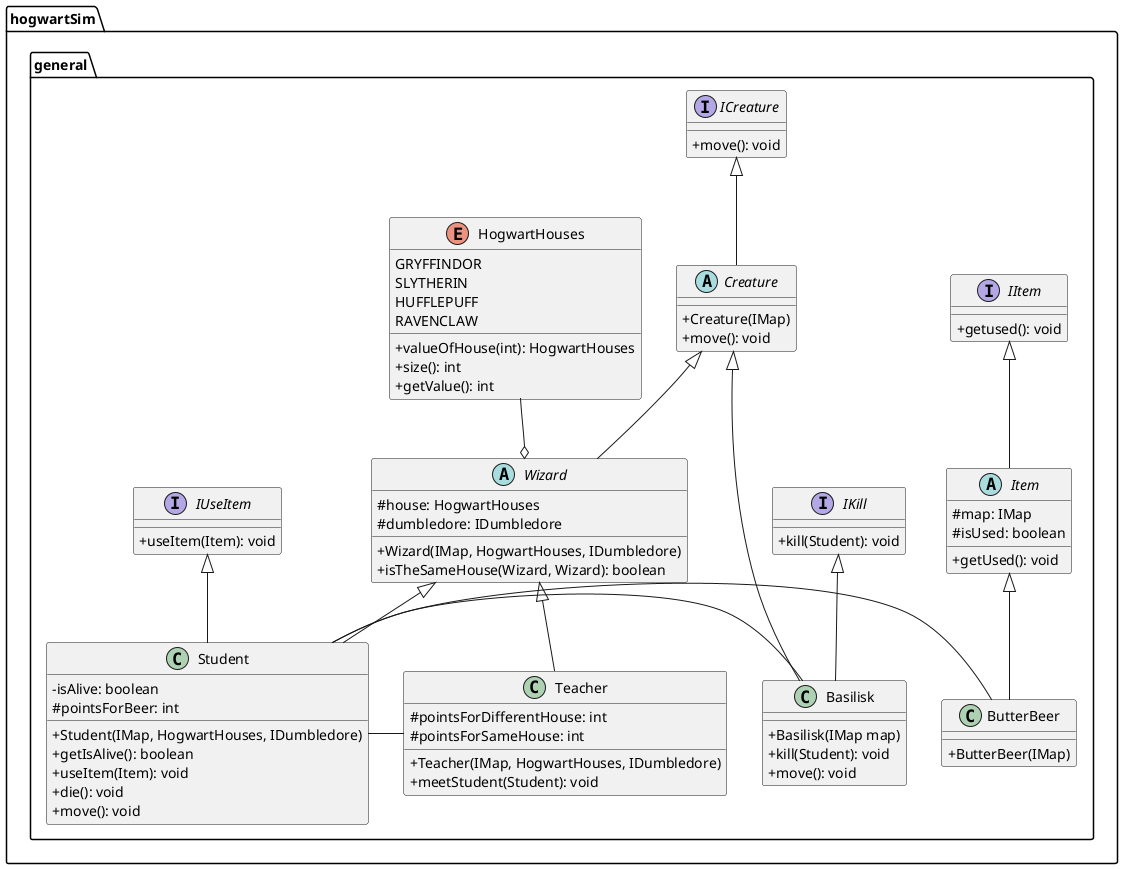 @startuml
'https://plantuml.com/object-diagram
skinparam classAttributeIconSize 0

package "hogwartSim.general" {


    interface ICreature{
        +move(): void
    }
    abstract class Creature{
        +Creature(IMap)
        +move(): void
    }

    interface IKill{
        +kill(Student): void
    }
    class Basilisk{
        +Basilisk(IMap map)
        +kill(Student): void
        +move(): void
    }
    interface IUseItem{
        +useItem(Item): void
    }
    abstract class Wizard{
        #house: HogwartHouses
        #dumbledore: IDumbledore

        +Wizard(IMap, HogwartHouses, IDumbledore)
        +isTheSameHouse(Wizard, Wizard): boolean
    }
    enum HogwartHouses{
        GRYFFINDOR
        SLYTHERIN
        HUFFLEPUFF
        RAVENCLAW

        +valueOfHouse(int): HogwartHouses
        +size(): int
        +getValue(): int
    }
    class Student{
        -isAlive: boolean
        #pointsForBeer: int

        +Student(IMap, HogwartHouses, IDumbledore)
        +getIsAlive(): boolean
        +useItem(Item): void
        +die(): void
        +move(): void
    }

    class Teacher{
        #pointsForDifferentHouse: int
        #pointsForSameHouse: int

        +Teacher(IMap, HogwartHouses, IDumbledore)
        +meetStudent(Student): void
    }
    interface IItem{
        +getused(): void
    }
    abstract class Item{
        #map: IMap
        #isUsed: boolean

        +getUsed(): void
    }
    class ButterBeer{
        +ButterBeer(IMap)
    }

IKill <|-- Basilisk
HogwartHouses --o Wizard

IItem <|-- Item
Item <|-- ButterBeer

ICreature <|-- Creature
Creature <|-- Basilisk
Creature <|-- Wizard
Wizard <|-- Teacher
Wizard <|-- Student
IUseItem <|-- Student
Student - Teacher
Student - ButterBeer
Student - Basilisk
}
@enduml